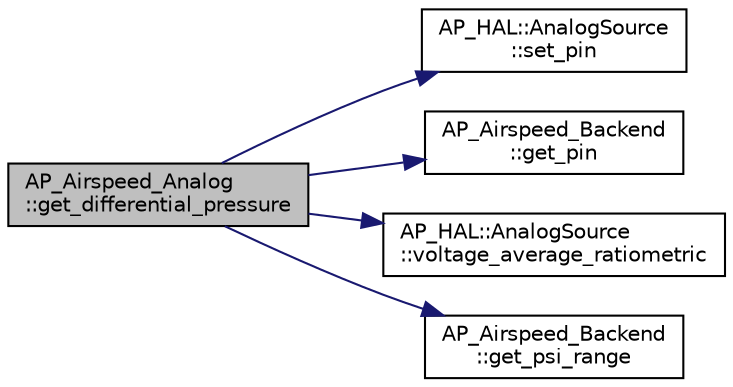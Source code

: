 digraph "AP_Airspeed_Analog::get_differential_pressure"
{
 // INTERACTIVE_SVG=YES
  edge [fontname="Helvetica",fontsize="10",labelfontname="Helvetica",labelfontsize="10"];
  node [fontname="Helvetica",fontsize="10",shape=record];
  rankdir="LR";
  Node1 [label="AP_Airspeed_Analog\l::get_differential_pressure",height=0.2,width=0.4,color="black", fillcolor="grey75", style="filled", fontcolor="black"];
  Node1 -> Node2 [color="midnightblue",fontsize="10",style="solid",fontname="Helvetica"];
  Node2 [label="AP_HAL::AnalogSource\l::set_pin",height=0.2,width=0.4,color="black", fillcolor="white", style="filled",URL="$classAP__HAL_1_1AnalogSource.html#add563a28e58fdd4af48ed983bbbecec8"];
  Node1 -> Node3 [color="midnightblue",fontsize="10",style="solid",fontname="Helvetica"];
  Node3 [label="AP_Airspeed_Backend\l::get_pin",height=0.2,width=0.4,color="black", fillcolor="white", style="filled",URL="$classAP__Airspeed__Backend.html#abdac22a6c0cf151761e4c13c56d32473"];
  Node1 -> Node4 [color="midnightblue",fontsize="10",style="solid",fontname="Helvetica"];
  Node4 [label="AP_HAL::AnalogSource\l::voltage_average_ratiometric",height=0.2,width=0.4,color="black", fillcolor="white", style="filled",URL="$classAP__HAL_1_1AnalogSource.html#a0704aad3bf08570c35299a562202ed97"];
  Node1 -> Node5 [color="midnightblue",fontsize="10",style="solid",fontname="Helvetica"];
  Node5 [label="AP_Airspeed_Backend\l::get_psi_range",height=0.2,width=0.4,color="black", fillcolor="white", style="filled",URL="$classAP__Airspeed__Backend.html#a99efc699172347fbe798790afa2ac85f"];
}
